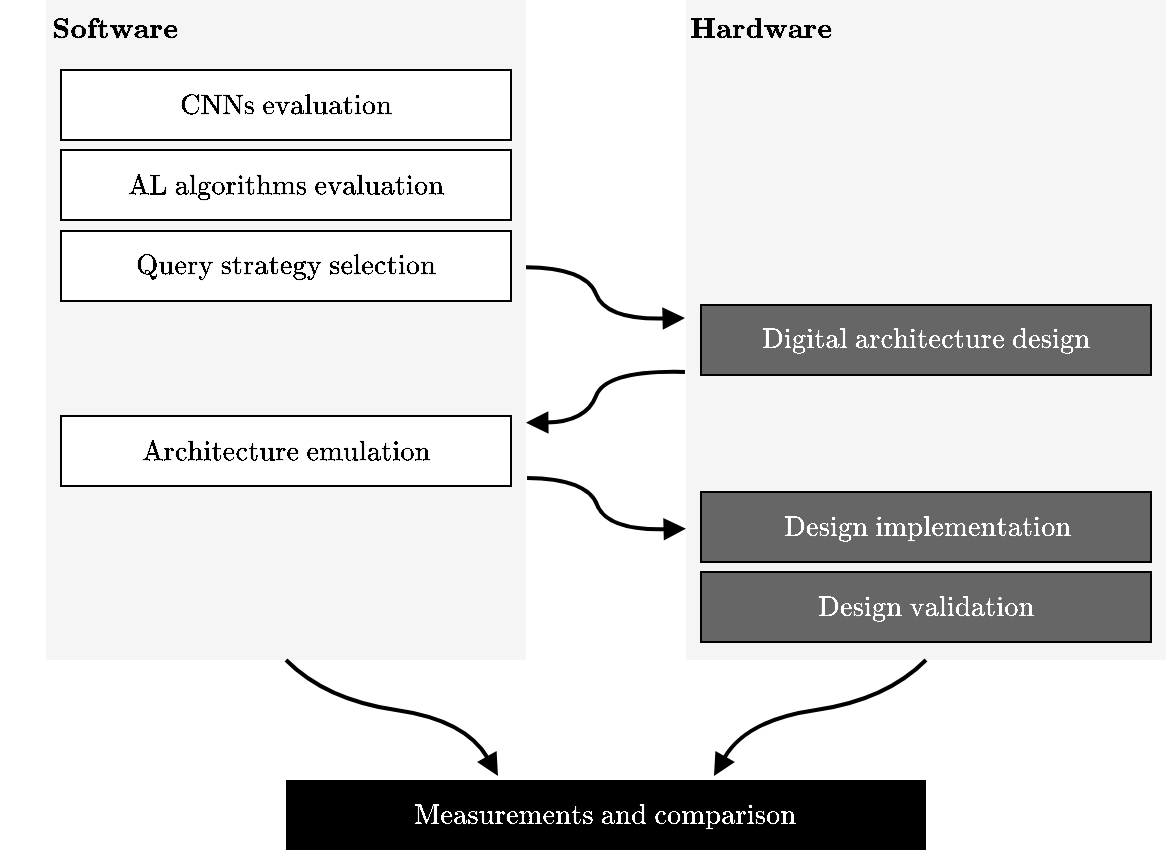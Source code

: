 <mxfile version="28.0.7">
  <diagram name="Page-1" id="1ruNsEZ9ljwXgfCkQ5Iq">
    <mxGraphModel dx="1372" dy="459" grid="1" gridSize="10" guides="1" tooltips="1" connect="1" arrows="1" fold="1" page="1" pageScale="1" pageWidth="500" pageHeight="150" math="1" shadow="0">
      <root>
        <mxCell id="0" />
        <mxCell id="1" parent="0" />
        <mxCell id="wV-b5Z4z198TBdEYeyht-2" value="" style="rounded=0;whiteSpace=wrap;html=1;fillColor=#f5f5f5;fontColor=#333333;strokeColor=none;" parent="1" vertex="1">
          <mxGeometry x="-490" y="13" width="240" height="330" as="geometry" />
        </mxCell>
        <mxCell id="wV-b5Z4z198TBdEYeyht-3" value="" style="rounded=0;whiteSpace=wrap;html=1;fillColor=#f5f5f5;fontColor=#333333;strokeColor=none;" parent="1" vertex="1">
          <mxGeometry x="-170" y="13" width="240" height="330" as="geometry" />
        </mxCell>
        <mxCell id="wV-b5Z4z198TBdEYeyht-5" value="$$\text{CNNs evaluation}$$" style="rounded=0;whiteSpace=wrap;html=1;strokeColor=default;" parent="1" vertex="1">
          <mxGeometry x="-482.5" y="48" width="225" height="35" as="geometry" />
        </mxCell>
        <mxCell id="wV-b5Z4z198TBdEYeyht-6" value="&lt;font face=&quot;Helvetica&quot;&gt;$$\text{AL algorithms evaluation}$$&lt;/font&gt;" style="rounded=0;whiteSpace=wrap;html=1;strokeColor=default;" parent="1" vertex="1">
          <mxGeometry x="-482.5" y="88" width="225" height="35" as="geometry" />
        </mxCell>
        <mxCell id="wV-b5Z4z198TBdEYeyht-7" value="&lt;font face=&quot;Helvetica&quot;&gt;$$\text{Query strategy selection}$$&lt;/font&gt;" style="rounded=0;whiteSpace=wrap;html=1;strokeColor=default;" parent="1" vertex="1">
          <mxGeometry x="-482.5" y="128.5" width="225" height="35" as="geometry" />
        </mxCell>
        <mxCell id="wV-b5Z4z198TBdEYeyht-12" value="&lt;font style=&quot;color: rgb(255, 255, 255);&quot; face=&quot;Helvetica&quot;&gt;$$\text{Digital architecture design}$$&lt;/font&gt;" style="rounded=0;whiteSpace=wrap;html=1;fillColor=#666666;strokeColor=default;" parent="1" vertex="1">
          <mxGeometry x="-162.5" y="165.5" width="225" height="35" as="geometry" />
        </mxCell>
        <mxCell id="wV-b5Z4z198TBdEYeyht-15" value="" style="curved=1;endArrow=block;html=1;rounded=0;strokeWidth=2;strokeColor=#000000;endFill=1;startFill=0;exitX=1.004;exitY=0.326;exitDx=0;exitDy=0;exitPerimeter=0;" parent="1" edge="1">
          <mxGeometry width="50" height="50" relative="1" as="geometry">
            <mxPoint x="-250.0" y="146.66" as="sourcePoint" />
            <mxPoint x="-170.52" y="172" as="targetPoint" />
            <Array as="points">
              <mxPoint x="-220" y="147" />
              <mxPoint x="-210" y="173" />
            </Array>
          </mxGeometry>
        </mxCell>
        <mxCell id="wV-b5Z4z198TBdEYeyht-17" value="" style="curved=1;endArrow=block;html=1;rounded=0;strokeWidth=2;strokeColor=#000000;endFill=1;startFill=0;exitX=1.004;exitY=0.326;exitDx=0;exitDy=0;exitPerimeter=0;" parent="1" edge="1">
          <mxGeometry width="50" height="50" relative="1" as="geometry">
            <mxPoint x="-170.52" y="199.0" as="sourcePoint" />
            <mxPoint x="-250.0" y="224.34" as="targetPoint" />
            <Array as="points">
              <mxPoint x="-210.0" y="198.0" />
              <mxPoint x="-220.0" y="224.0" />
            </Array>
          </mxGeometry>
        </mxCell>
        <mxCell id="wV-b5Z4z198TBdEYeyht-18" value="&lt;font face=&quot;Helvetica&quot;&gt;$$\text{Architecture emulation}$$&lt;/font&gt;" style="rounded=0;whiteSpace=wrap;html=1;strokeColor=default;" parent="1" vertex="1">
          <mxGeometry x="-482.5" y="221" width="225" height="35" as="geometry" />
        </mxCell>
        <mxCell id="wV-b5Z4z198TBdEYeyht-19" value="" style="curved=1;endArrow=block;html=1;rounded=0;strokeWidth=2;strokeColor=#000000;endFill=1;startFill=0;exitX=1.004;exitY=0.326;exitDx=0;exitDy=0;exitPerimeter=0;" parent="1" edge="1">
          <mxGeometry width="50" height="50" relative="1" as="geometry">
            <mxPoint x="-249.48" y="252" as="sourcePoint" />
            <mxPoint x="-170" y="277.34" as="targetPoint" />
            <Array as="points">
              <mxPoint x="-219.48" y="252.34" />
              <mxPoint x="-209.48" y="278.34" />
            </Array>
          </mxGeometry>
        </mxCell>
        <mxCell id="wV-b5Z4z198TBdEYeyht-20" value="&lt;font style=&quot;color: rgb(255, 255, 255);&quot; face=&quot;Helvetica&quot;&gt;$$\text{Design implementation}$$&lt;/font&gt;" style="rounded=0;whiteSpace=wrap;html=1;fillColor=#666666;strokeColor=default;" parent="1" vertex="1">
          <mxGeometry x="-162.5" y="259" width="225" height="35" as="geometry" />
        </mxCell>
        <mxCell id="wV-b5Z4z198TBdEYeyht-21" value="$$\textbf{Software}$$" style="text;html=1;align=center;verticalAlign=middle;whiteSpace=wrap;rounded=0;" parent="1" vertex="1">
          <mxGeometry x="-490" y="13" width="70" height="30" as="geometry" />
        </mxCell>
        <mxCell id="wV-b5Z4z198TBdEYeyht-23" value="&lt;font style=&quot;color: rgb(255, 255, 255);&quot; face=&quot;Helvetica&quot;&gt;$$\text{Design validation}$$&lt;/font&gt;" style="rounded=0;whiteSpace=wrap;html=1;fillColor=#666666;strokeColor=default;" parent="1" vertex="1">
          <mxGeometry x="-162.5" y="299" width="225" height="35" as="geometry" />
        </mxCell>
        <mxCell id="wV-b5Z4z198TBdEYeyht-24" value="&lt;font style=&quot;color: rgb(255, 255, 255);&quot; face=&quot;Helvetica&quot;&gt;$$\text{Measurements and comparison}$$&lt;/font&gt;" style="rounded=0;whiteSpace=wrap;html=1;fillColor=#000000;strokeColor=none;" parent="1" vertex="1">
          <mxGeometry x="-370" y="403" width="320" height="35" as="geometry" />
        </mxCell>
        <mxCell id="wV-b5Z4z198TBdEYeyht-26" value="" style="curved=1;endArrow=block;html=1;rounded=0;strokeWidth=2;strokeColor=#000000;endFill=1;startFill=0;exitX=0.5;exitY=1;exitDx=0;exitDy=0;entryX=0.134;entryY=-0.068;entryDx=0;entryDy=0;entryPerimeter=0;" parent="1" source="wV-b5Z4z198TBdEYeyht-3" edge="1">
          <mxGeometry width="50" height="50" relative="1" as="geometry">
            <mxPoint x="-110.0" y="343" as="sourcePoint" />
            <mxPoint x="-156.0" y="401" as="targetPoint" />
            <Array as="points">
              <mxPoint x="-70" y="363" />
              <mxPoint x="-140" y="373" />
            </Array>
          </mxGeometry>
        </mxCell>
        <mxCell id="wV-b5Z4z198TBdEYeyht-27" value="$$\textbf{Hardware}$$" style="text;html=1;align=center;verticalAlign=middle;whiteSpace=wrap;rounded=0;" parent="1" vertex="1">
          <mxGeometry x="-170" y="13" width="75" height="30" as="geometry" />
        </mxCell>
        <mxCell id="wV-b5Z4z198TBdEYeyht-32" value="" style="curved=1;endArrow=block;html=1;rounded=0;strokeWidth=2;strokeColor=#000000;endFill=1;startFill=0;exitX=0.5;exitY=1;exitDx=0;exitDy=0;entryX=0.134;entryY=-0.068;entryDx=0;entryDy=0;entryPerimeter=0;" parent="1" edge="1">
          <mxGeometry width="50" height="50" relative="1" as="geometry">
            <mxPoint x="-370.0" y="343" as="sourcePoint" />
            <mxPoint x="-264" y="401" as="targetPoint" />
            <Array as="points">
              <mxPoint x="-350.0" y="363" />
              <mxPoint x="-280.0" y="373" />
            </Array>
          </mxGeometry>
        </mxCell>
      </root>
    </mxGraphModel>
  </diagram>
</mxfile>
